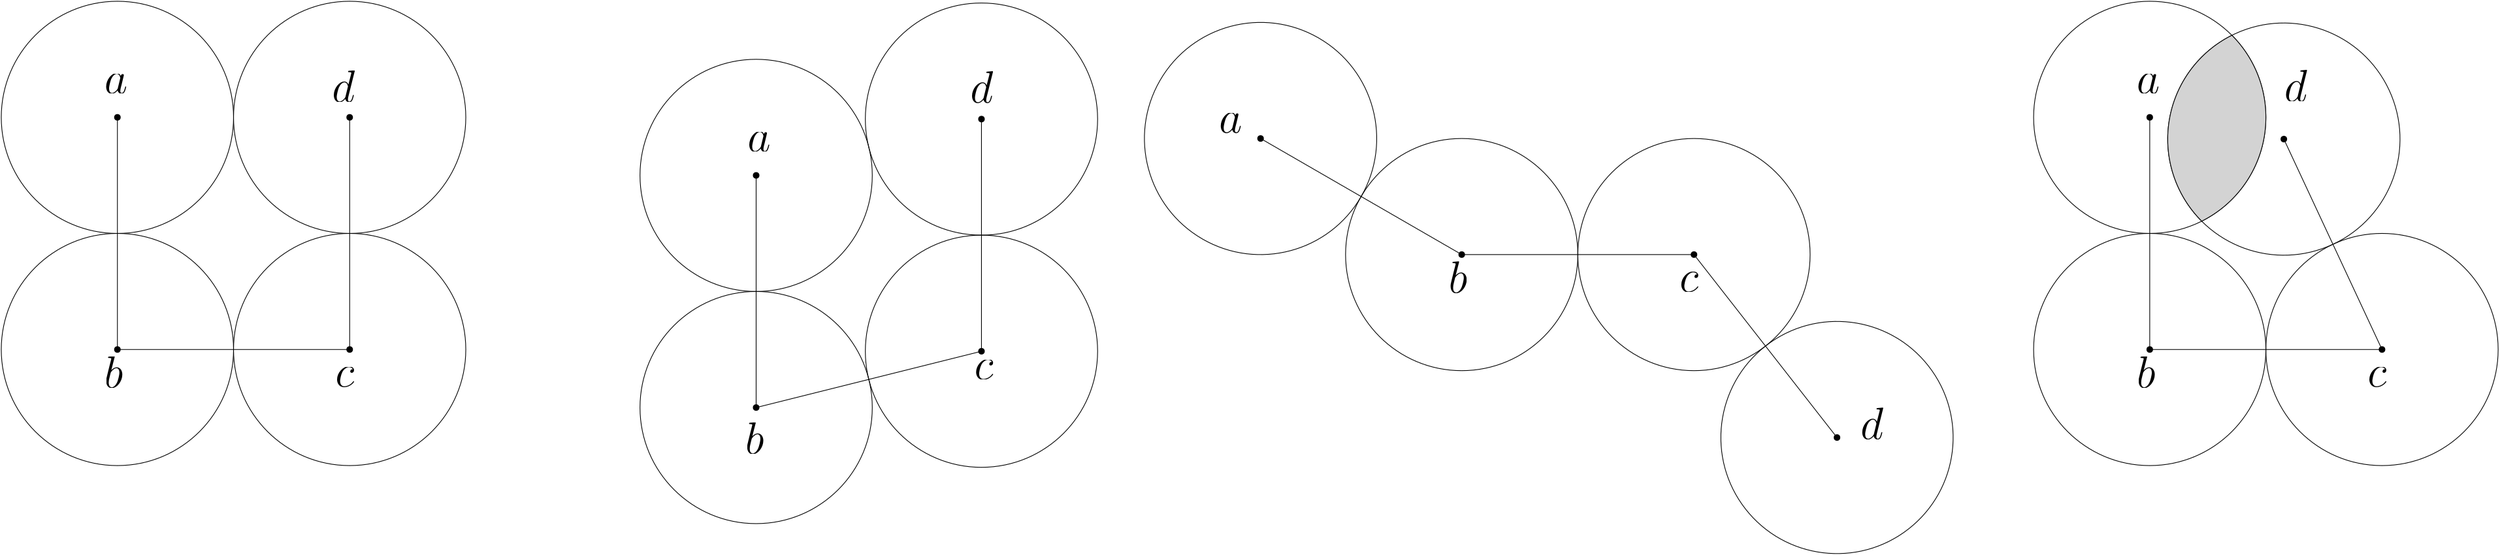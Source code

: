<?xml version="1.0"?>
<!DOCTYPE ipe SYSTEM "ipe.dtd">
<ipe version="70206" creator="Ipe 7.2.6">
<info created="D:20161023140404" modified="D:20161023140404"/>
<ipestyle name="basic">
<symbol name="arrow/arc(spx)">
<path stroke="sym-stroke" fill="sym-stroke" pen="sym-pen">
0 0 m
-1 0.333 l
-1 -0.333 l
h
</path>
</symbol>
<symbol name="arrow/farc(spx)">
<path stroke="sym-stroke" fill="white" pen="sym-pen">
0 0 m
-1 0.333 l
-1 -0.333 l
h
</path>
</symbol>
<symbol name="arrow/ptarc(spx)">
<path stroke="sym-stroke" fill="sym-stroke" pen="sym-pen">
0 0 m
-1 0.333 l
-0.8 0 l
-1 -0.333 l
h
</path>
</symbol>
<symbol name="arrow/fptarc(spx)">
<path stroke="sym-stroke" fill="white" pen="sym-pen">
0 0 m
-1 0.333 l
-0.8 0 l
-1 -0.333 l
h
</path>
</symbol>
<symbol name="mark/circle(sx)" transformations="translations">
<path fill="sym-stroke">
0.6 0 0 0.6 0 0 e
0.4 0 0 0.4 0 0 e
</path>
</symbol>
<symbol name="mark/disk(sx)" transformations="translations">
<path fill="sym-stroke">
0.6 0 0 0.6 0 0 e
</path>
</symbol>
<symbol name="mark/fdisk(sfx)" transformations="translations">
<group>
<path fill="sym-fill">
0.5 0 0 0.5 0 0 e
</path>
<path fill="sym-stroke" fillrule="eofill">
0.6 0 0 0.6 0 0 e
0.4 0 0 0.4 0 0 e
</path>
</group>
</symbol>
<symbol name="mark/box(sx)" transformations="translations">
<path fill="sym-stroke" fillrule="eofill">
-0.6 -0.6 m
0.6 -0.6 l
0.6 0.6 l
-0.6 0.6 l
h
-0.4 -0.4 m
0.4 -0.4 l
0.4 0.4 l
-0.4 0.4 l
h
</path>
</symbol>
<symbol name="mark/square(sx)" transformations="translations">
<path fill="sym-stroke">
-0.6 -0.6 m
0.6 -0.6 l
0.6 0.6 l
-0.6 0.6 l
h
</path>
</symbol>
<symbol name="mark/fsquare(sfx)" transformations="translations">
<group>
<path fill="sym-fill">
-0.5 -0.5 m
0.5 -0.5 l
0.5 0.5 l
-0.5 0.5 l
h
</path>
<path fill="sym-stroke" fillrule="eofill">
-0.6 -0.6 m
0.6 -0.6 l
0.6 0.6 l
-0.6 0.6 l
h
-0.4 -0.4 m
0.4 -0.4 l
0.4 0.4 l
-0.4 0.4 l
h
</path>
</group>
</symbol>
<symbol name="mark/cross(sx)" transformations="translations">
<group>
<path fill="sym-stroke">
-0.43 -0.57 m
0.57 0.43 l
0.43 0.57 l
-0.57 -0.43 l
h
</path>
<path fill="sym-stroke">
-0.43 0.57 m
0.57 -0.43 l
0.43 -0.57 l
-0.57 0.43 l
h
</path>
</group>
</symbol>
<symbol name="arrow/fnormal(spx)">
<path stroke="sym-stroke" fill="white" pen="sym-pen">
0 0 m
-1 0.333 l
-1 -0.333 l
h
</path>
</symbol>
<symbol name="arrow/pointed(spx)">
<path stroke="sym-stroke" fill="sym-stroke" pen="sym-pen">
0 0 m
-1 0.333 l
-0.8 0 l
-1 -0.333 l
h
</path>
</symbol>
<symbol name="arrow/fpointed(spx)">
<path stroke="sym-stroke" fill="white" pen="sym-pen">
0 0 m
-1 0.333 l
-0.8 0 l
-1 -0.333 l
h
</path>
</symbol>
<symbol name="arrow/linear(spx)">
<path stroke="sym-stroke" pen="sym-pen">
-1 0.333 m
0 0 l
-1 -0.333 l
</path>
</symbol>
<symbol name="arrow/fdouble(spx)">
<path stroke="sym-stroke" fill="white" pen="sym-pen">
0 0 m
-1 0.333 l
-1 -0.333 l
h
-1 0 m
-2 0.333 l
-2 -0.333 l
h
</path>
</symbol>
<symbol name="arrow/double(spx)">
<path stroke="sym-stroke" fill="sym-stroke" pen="sym-pen">
0 0 m
-1 0.333 l
-1 -0.333 l
h
-1 0 m
-2 0.333 l
-2 -0.333 l
h
</path>
</symbol>
<pen name="heavier" value="0.8"/>
<pen name="fat" value="1.2"/>
<pen name="ultrafat" value="2"/>
<symbolsize name="large" value="5"/>
<symbolsize name="small" value="2"/>
<symbolsize name="tiny" value="1.1"/>
<arrowsize name="large" value="10"/>
<arrowsize name="small" value="5"/>
<arrowsize name="tiny" value="3"/>
<color name="red" value="1 0 0"/>
<color name="green" value="0 1 0"/>
<color name="blue" value="0 0 1"/>
<color name="yellow" value="1 1 0"/>
<color name="orange" value="1 0.647 0"/>
<color name="gold" value="1 0.843 0"/>
<color name="purple" value="0.627 0.125 0.941"/>
<color name="gray" value="0.745"/>
<color name="brown" value="0.647 0.165 0.165"/>
<color name="navy" value="0 0 0.502"/>
<color name="pink" value="1 0.753 0.796"/>
<color name="seagreen" value="0.18 0.545 0.341"/>
<color name="turquoise" value="0.251 0.878 0.816"/>
<color name="violet" value="0.933 0.51 0.933"/>
<color name="darkblue" value="0 0 0.545"/>
<color name="darkcyan" value="0 0.545 0.545"/>
<color name="darkgray" value="0.663"/>
<color name="darkgreen" value="0 0.392 0"/>
<color name="darkmagenta" value="0.545 0 0.545"/>
<color name="darkorange" value="1 0.549 0"/>
<color name="darkred" value="0.545 0 0"/>
<color name="lightblue" value="0.678 0.847 0.902"/>
<color name="lightcyan" value="0.878 1 1"/>
<color name="lightgray" value="0.827"/>
<color name="lightgreen" value="0.565 0.933 0.565"/>
<color name="lightyellow" value="1 1 0.878"/>
<dashstyle name="dashed" value="[4] 0"/>
<dashstyle name="dotted" value="[1 3] 0"/>
<dashstyle name="dash dotted" value="[4 2 1 2] 0"/>
<dashstyle name="dash dot dotted" value="[4 2 1 2 1 2] 0"/>
<textsize name="large" value="\large"/>
<textsize name="Large" value="\Large"/>
<textsize name="LARGE" value="\LARGE"/>
<textsize name="huge" value="\huge"/>
<textsize name="Huge" value="\Huge"/>
<textsize name="small" value="\small"/>
<textsize name="footnote" value="\footnotesize"/>
<textsize name="tiny" value="\tiny"/>
<textstyle name="center" begin="\begin{center}" end="\end{center}"/>
<textstyle name="itemize" begin="\begin{itemize}" end="\end{itemize}"/>
<textstyle name="item" begin="\begin{itemize}\item{}" end="\end{itemize}"/>
<gridsize name="4 pts" value="4"/>
<gridsize name="8 pts (~3 mm)" value="8"/>
<gridsize name="16 pts (~6 mm)" value="16"/>
<gridsize name="32 pts (~12 mm)" value="32"/>
<gridsize name="10 pts (~3.5 mm)" value="10"/>
<gridsize name="20 pts (~7 mm)" value="20"/>
<gridsize name="14 pts (~5 mm)" value="14"/>
<gridsize name="28 pts (~10 mm)" value="28"/>
<gridsize name="56 pts (~20 mm)" value="56"/>
<anglesize name="90 deg" value="90"/>
<anglesize name="60 deg" value="60"/>
<anglesize name="45 deg" value="45"/>
<anglesize name="30 deg" value="30"/>
<anglesize name="22.5 deg" value="22.5"/>
<opacity name="10%" value="0.1"/>
<opacity name="30%" value="0.3"/>
<opacity name="50%" value="0.5"/>
<opacity name="75%" value="0.75"/>
<tiling name="falling" angle="-60" step="4" width="1"/>
<tiling name="rising" angle="30" step="4" width="1"/>
</ipestyle>
<ipestyle name="bigpaper">
<layout paper="10000 6000" origin="0 0" frame="10000 6000"/>
<titlestyle pos="10 10" size="LARGE" color="title"  valign="baseline"/>
</ipestyle>
<page>
<layer name="alpha"/>
<view layers="alpha" active="alpha"/>
<path layer="alpha" stroke="black">
64 0 0 64 4928 3264 e
</path>
<path stroke="black">
64 0 0 64 4928 3392 e
</path>
<path stroke="black">
64 0 0 64 5056 3392 e
</path>
<path stroke="black">
64 0 0 64 5056 3264 e
</path>
<use name="mark/disk(sx)" pos="4928 3392" size="normal" stroke="black"/>
<use name="mark/disk(sx)" pos="4928 3264" size="normal" stroke="black"/>
<use name="mark/disk(sx)" pos="5056 3264" size="normal" stroke="black"/>
<use name="mark/disk(sx)" pos="5056 3392" size="normal" stroke="black"/>
<path stroke="black">
4928 3392 m
4928 3264 l
5056 3264 l
5056 3392 l
</path>
<text matrix="1 0 0 1 8.78178 -18.7003" transformations="translations" pos="4912 3424" stroke="black" type="label" width="12.741" height="10.672" depth="0" valign="baseline" size="Huge">$a$</text>
<text matrix="1 0 0 1 8.76486 -180.97" transformations="translations" pos="4912 3424" stroke="black" type="label" width="10.319" height="17.213" depth="0" valign="baseline" size="Huge" style="math">b</text>
<text matrix="1 0 0 1 136.025 -180.429" transformations="translations" pos="4912 3424" stroke="black" type="label" width="10.445" height="10.672" depth="0" valign="baseline" size="Huge" style="math">c</text>
<text matrix="1 0 0 1 134.304 -23.406" transformations="translations" pos="4912 3424" stroke="black" type="label" width="12.611" height="17.213" depth="0" valign="baseline" size="Huge" style="math">d</text>
<use name="mark/disk(sx)" pos="5280 3360" size="normal" stroke="black"/>
<use name="mark/disk(sx)" pos="5280 3232" size="normal" stroke="black"/>
<path stroke="black">
64 0 0 64 5280 3360 e
</path>
<path stroke="black">
64 0 0 64 5280 3232 e
</path>
<path matrix="1 0 0 1 124.179 31.0423" stroke="black">
64 0 0 64 5280 3232 e
</path>
<path matrix="1 0 0 1 124.178 159.045" stroke="black">
64 0 0 64 5280 3232 e
</path>
<path stroke="black">
5280 3360 m
5280 3232 l
5404.18 3263.04 l
5404.18 3391.04 l
</path>
<use name="mark/disk(sx)" pos="5404.18 3391.04" size="normal" stroke="black"/>
<use name="mark/disk(sx)" pos="5404.18 3263.04" size="normal" stroke="black"/>
<text transformations="translations" pos="5275.27 3373.26" stroke="black" type="label" width="12.741" height="10.672" depth="0" valign="baseline" size="Huge">$a$</text>
<text matrix="1 0 0 1 -1.29947 -166.649" transformations="translations" pos="5275.27 3373.26" stroke="black" type="label" width="10.319" height="17.213" depth="0" valign="baseline" size="Huge" style="math">b</text>
<text matrix="1 0 0 1 124.987 -125.626" transformations="translations" pos="5275.27 3373.26" stroke="black" type="label" width="10.445" height="10.672" depth="0" valign="baseline" size="Huge" style="math">c</text>
<text matrix="1 0 0 1 122.735 26.9179" transformations="translations" pos="5275.27 3373.26" stroke="black" type="label" width="12.611" height="17.213" depth="0" valign="baseline" size="Huge" style="math">d</text>
<path matrix="1 0 0 1 740.834 52.3378" stroke="black">
64 0 0 64 4928 3264 e
</path>
<path matrix="0.5 0.866025 -0.866025 0.5 6031.54 -2583.44" transformations="rigid" stroke="black">
64 0 0 64 4928 3392 e
</path>
<path matrix="-0.788011 -0.615661 0.615661 -0.788011 7771.51 9001.19" stroke="black">
64 0 0 64 5056 3392 e
</path>
<path matrix="1 0 0 1 740.834 52.3378" stroke="black">
64 0 0 64 5056 3264 e
</path>
<use matrix="1 0 0 1 740.834 52.3378" name="mark/disk(sx)" pos="4928 3264" size="normal" stroke="black"/>
<use matrix="1 0 0 1 740.834 52.3378" name="mark/disk(sx)" pos="5056 3264" size="normal" stroke="black"/>
<text matrix="1 0 0 1 623.05 -40.4145" transformations="rigid" pos="4912 3424" stroke="black" type="label" width="12.741" height="10.672" depth="0" valign="baseline" size="Huge" style="math">a</text>
<text matrix="1 0 0 1 749.599 -128.632" transformations="translations" pos="4912 3424" stroke="black" type="label" width="10.319" height="17.213" depth="0" valign="baseline" size="Huge" style="math">b</text>
<text matrix="1 0 0 1 876.859 -128.091" transformations="translations" pos="4912 3424" stroke="black" type="label" width="10.445" height="10.672" depth="0" valign="baseline" size="Huge" style="math">c</text>
<text matrix="-0.788011 -0.615661 0.615661 -0.788011 7651.26 8936.94" transformations="translations" pos="4912 3424" stroke="black" type="label" width="12.611" height="17.213" depth="0" valign="baseline" size="Huge" style="math">d</text>
<use matrix="1 0 0 1 36.8341 52.3378" name="mark/disk(sx)" pos="5521.15 3328" size="normal" stroke="black"/>
<path matrix="1 0 0 1 36.8341 52.3378" stroke="black">
5521.15 3328 m
5632 3264 l
</path>
<path matrix="1 0 0 1 36.8341 52.3378" stroke="black">
5632 3264 m
5760 3264 l
</path>
<path matrix="1 0 0 1 36.8341 52.3378" stroke="black">
5760 3264 m
5838.81 3163.13 l
</path>
<use matrix="1 0 0 1 36.8341 52.3378" name="mark/disk(sx)" pos="5838.81 3163.13" size="normal" stroke="black"/>
<path matrix="1 0 0 1 1120 0" stroke="black">
64 0 0 64 4928 3264 e
</path>
<path matrix="1 0 0 1 1120 0" stroke="black">
64 0 0 64 4928 3392 e
</path>
<path matrix="0.906308 0.422618 -0.422618 0.906308 2973.13 -1830.95" stroke="black">
64 0 0 64 5056 3392 e
</path>
<path matrix="1 0 0 1 1120 0" stroke="black">
64 0 0 64 5056 3264 e
</path>
<use matrix="1 0 0 1 1120 0" name="mark/disk(sx)" pos="4928 3392" size="normal" stroke="black"/>
<use matrix="1 0 0 1 1120 0" name="mark/disk(sx)" pos="4928 3264" size="normal" stroke="black"/>
<use matrix="1 0 0 1 1120 0" name="mark/disk(sx)" pos="5056 3264" size="normal" stroke="black"/>
<text matrix="1 0 0 1 1128.78 -18.7003" transformations="translations" pos="4912 3424" stroke="black" type="label" valign="baseline" size="Huge" style="math">a</text>
<text matrix="1 0 0 1 1128.76 -180.97" transformations="translations" pos="4912 3424" stroke="black" type="label" valign="baseline" size="Huge" style="math">b</text>
<text matrix="1 0 0 1 1256.03 -180.429" transformations="translations" pos="4912 3424" stroke="black" type="label" valign="baseline" size="Huge" style="math">c</text>
<text matrix="0.906308 0.422618 -0.422618 0.906308 3117.36 -1778.19" transformations="translations" pos="4912 3424" stroke="black" type="label" valign="baseline" size="Huge" style="math">d</text>
<use name="mark/disk(sx)" pos="6121.9 3380.01" size="normal" stroke="black"/>
<path stroke="black">
6048 3392 m
6048 3264 l
6176 3264 l
6121.9 3380.01 l
</path>
<path stroke="black" fill="lightgray">
6093.28 3437.24 m
63.9927 0 0 63.9927 6121.9 3380.01 6076.64 3334.77 a
64 0 0 64 6048 3392 6093.28 3437.23 a
</path>
</page>
</ipe>
